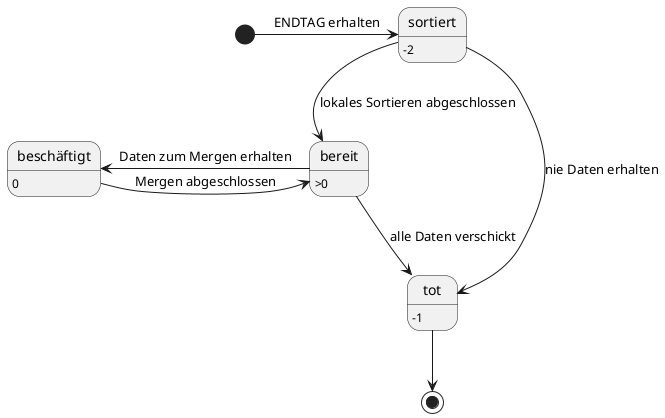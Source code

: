 ' -*- mode: plantuml -*-
' vim:filetype=plantuml

@startuml
    skinparam monochrome true
'    autonumber
'    header ParES - Paralleler Mergesort

    sortiert    : -2
    bereit      : >0
    tot         : -1
    beschäftigt : 0

    [*] -> sortiert          : ENDTAG erhalten
    sortiert -down-> bereit  : lokales Sortieren abgeschlossen
    bereit --> tot           : alle Daten verschickt
    bereit -left-> beschäftigt   : Daten zum Mergen erhalten
    beschäftigt  -right-> bereit  : Mergen abgeschlossen
    sortiert --> tot         : nie Daten erhalten
    tot --> [*]
@enduml
